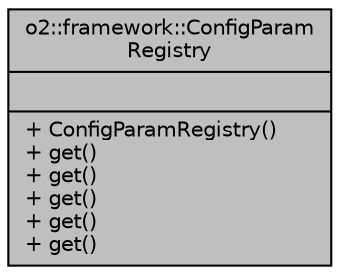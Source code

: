 digraph "o2::framework::ConfigParamRegistry"
{
 // INTERACTIVE_SVG=YES
  bgcolor="transparent";
  edge [fontname="Helvetica",fontsize="10",labelfontname="Helvetica",labelfontsize="10"];
  node [fontname="Helvetica",fontsize="10",shape=record];
  Node1 [label="{o2::framework::ConfigParam\lRegistry\n||+ ConfigParamRegistry()\l+ get()\l+ get()\l+ get()\l+ get()\l+ get()\l}",height=0.2,width=0.4,color="black", fillcolor="grey75", style="filled" fontcolor="black"];
}
